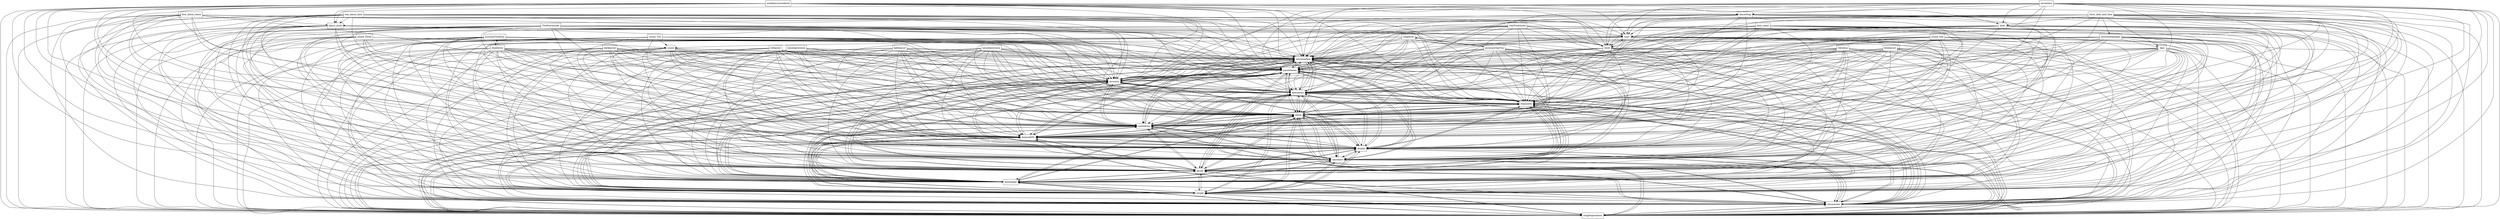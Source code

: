 digraph{
graph [rankdir=TB];
node [shape=box];
edge [arrowhead=normal];
0[label="darklayout",]
1[label="userinterface",]
2[label="OneTwohmode",]
3[label="parentheses",]
4[label="simpleoperations",]
5[label="time_zones",]
6[label="chronotools",]
7[label="sound_Three",]
8[label="stdlayout",]
9[label="sound_One",]
10[label="lightlayout",]
11[label="simple",]
12[label="four_alarm_times",]
13[label="accuracyTwoFour",]
14[label="date",]
15[label="time",]
16[label="textdisplay",]
17[label="minuteprecision",]
18[label="show_date_and_time",]
19[label="daysetting",]
20[label="layout",]
21[label="vibration",]
22[label="bluelayout",]
23[label="calculator",]
24[label="one_alarm_time",]
25[label="weekdaysorweekend",]
26[label="laps",]
27[label="clock",]
28[label="secondprecision",]
29[label="singlerow",]
30[label="sound_Two",]
31[label="display",]
32[label="alarm_clock",]
33[label="accuracyOneTwo",]
34[label="AndroidSPL",]
35[label="countdown",]
36[label="alarm",]
37[label="stopwatch",]
38[label="sound",]
39[label="TwoFourhmode",]
40[label="sevendays",]
41[label="showmultiplelaps",]
42[label="operations",]
43[label="accuracy",]
44[label="doublerow",]
0->1[label="",]
0->3[label="",]
0->4[label="",]
0->6[label="",]
0->11[label="",]
0->16[label="",]
0->20[label="",]
0->23[label="",]
0->31[label="",]
0->34[label="",]
0->35[label="",]
0->36[label="",]
0->37[label="",]
0->42[label="",]
0->43[label="",]
1->3[label="",]
1->4[label="",]
1->6[label="",]
1->11[label="",]
1->16[label="",]
1->20[label="",]
1->23[label="",]
1->31[label="",]
1->34[label="",]
1->35[label="",]
1->36[label="",]
1->37[label="",]
1->42[label="",]
1->43[label="",]
2->1[label="",]
2->3[label="",]
2->4[label="",]
2->6[label="",]
2->11[label="",]
2->15[label="",]
2->16[label="",]
2->20[label="",]
2->23[label="",]
2->27[label="",]
2->31[label="",]
2->34[label="",]
2->35[label="",]
2->36[label="",]
2->37[label="",]
2->42[label="",]
2->43[label="",]
3->1[label="",]
3->4[label="",]
3->6[label="",]
3->11[label="",]
3->16[label="",]
3->20[label="",]
3->23[label="",]
3->31[label="",]
3->34[label="",]
3->35[label="",]
3->36[label="",]
3->37[label="",]
3->42[label="",]
3->43[label="",]
4->1[label="",]
4->3[label="",]
4->6[label="",]
4->11[label="",]
4->16[label="",]
4->20[label="",]
4->23[label="",]
4->31[label="",]
4->34[label="",]
4->35[label="",]
4->36[label="",]
4->37[label="",]
4->42[label="",]
4->43[label="",]
5->1[label="",]
5->3[label="",]
5->4[label="",]
5->6[label="",]
5->11[label="",]
5->15[label="",]
5->16[label="",]
5->20[label="",]
5->23[label="",]
5->27[label="",]
5->31[label="",]
5->34[label="",]
5->35[label="",]
5->36[label="",]
5->37[label="",]
5->42[label="",]
5->43[label="",]
6->1[label="",]
6->3[label="",]
6->4[label="",]
6->11[label="",]
6->16[label="",]
6->20[label="",]
6->23[label="",]
6->31[label="",]
6->34[label="",]
6->35[label="",]
6->36[label="",]
6->37[label="",]
6->42[label="",]
6->43[label="",]
7->1[label="",]
7->3[label="",]
7->4[label="",]
7->6[label="",]
7->11[label="",]
7->16[label="",]
7->20[label="",]
7->23[label="",]
7->31[label="",]
7->34[label="",]
7->35[label="",]
7->36[label="",]
7->37[label="",]
7->38[label="",]
7->42[label="",]
7->43[label="",]
8->1[label="",]
8->3[label="",]
8->4[label="",]
8->6[label="",]
8->11[label="",]
8->16[label="",]
8->20[label="",]
8->23[label="",]
8->31[label="",]
8->34[label="",]
8->35[label="",]
8->36[label="",]
8->37[label="",]
8->42[label="",]
8->43[label="",]
9->1[label="",]
9->3[label="",]
9->4[label="",]
9->6[label="",]
9->11[label="",]
9->16[label="",]
9->20[label="",]
9->23[label="",]
9->31[label="",]
9->34[label="",]
9->35[label="",]
9->36[label="",]
9->37[label="",]
9->38[label="",]
9->42[label="",]
9->43[label="",]
10->1[label="",]
10->3[label="",]
10->4[label="",]
10->6[label="",]
10->11[label="",]
10->16[label="",]
10->20[label="",]
10->23[label="",]
10->31[label="",]
10->34[label="",]
10->35[label="",]
10->36[label="",]
10->37[label="",]
10->42[label="",]
10->43[label="",]
11->1[label="",]
11->3[label="",]
11->4[label="",]
11->6[label="",]
11->16[label="",]
11->20[label="",]
11->23[label="",]
11->31[label="",]
11->34[label="",]
11->35[label="",]
11->36[label="",]
11->37[label="",]
11->42[label="",]
11->43[label="",]
12->1[label="",]
12->3[label="",]
12->4[label="",]
12->6[label="",]
12->11[label="",]
12->15[label="",]
12->16[label="",]
12->20[label="",]
12->23[label="",]
12->27[label="",]
12->31[label="",]
12->32[label="",]
12->34[label="",]
12->35[label="",]
12->36[label="",]
12->37[label="",]
12->42[label="",]
12->43[label="",]
13->1[label="",]
13->3[label="",]
13->4[label="",]
13->6[label="",]
13->11[label="",]
13->16[label="",]
13->20[label="",]
13->23[label="",]
13->31[label="",]
13->34[label="",]
13->35[label="",]
13->36[label="",]
13->37[label="",]
13->42[label="",]
13->43[label="",]
13->44[label="",]
14->1[label="",]
14->3[label="",]
14->4[label="",]
14->6[label="",]
14->11[label="",]
14->15[label="",]
14->16[label="",]
14->20[label="",]
14->23[label="",]
14->27[label="",]
14->31[label="",]
14->34[label="",]
14->35[label="",]
14->36[label="",]
14->37[label="",]
14->42[label="",]
14->43[label="",]
15->1[label="",]
15->3[label="",]
15->4[label="",]
15->6[label="",]
15->11[label="",]
15->16[label="",]
15->20[label="",]
15->23[label="",]
15->27[label="",]
15->31[label="",]
15->34[label="",]
15->35[label="",]
15->36[label="",]
15->37[label="",]
15->42[label="",]
15->43[label="",]
16->1[label="",]
16->3[label="",]
16->4[label="",]
16->6[label="",]
16->11[label="",]
16->20[label="",]
16->23[label="",]
16->31[label="",]
16->34[label="",]
16->35[label="",]
16->36[label="",]
16->37[label="",]
16->42[label="",]
16->43[label="",]
17->1[label="",]
17->3[label="",]
17->4[label="",]
17->6[label="",]
17->11[label="",]
17->16[label="",]
17->20[label="",]
17->23[label="",]
17->31[label="",]
17->34[label="",]
17->35[label="",]
17->36[label="",]
17->37[label="",]
17->42[label="",]
17->43[label="",]
18->1[label="",]
18->3[label="",]
18->4[label="",]
18->6[label="",]
18->11[label="",]
18->14[label="",]
18->15[label="",]
18->16[label="",]
18->20[label="",]
18->23[label="",]
18->26[label="",]
18->27[label="",]
18->31[label="",]
18->34[label="",]
18->35[label="",]
18->36[label="",]
18->37[label="",]
18->41[label="",]
18->42[label="",]
18->43[label="",]
19->1[label="",]
19->3[label="",]
19->4[label="",]
19->6[label="",]
19->11[label="",]
19->14[label="",]
19->15[label="",]
19->16[label="",]
19->20[label="",]
19->23[label="",]
19->27[label="",]
19->31[label="",]
19->32[label="",]
19->34[label="",]
19->35[label="",]
19->36[label="",]
19->37[label="",]
19->42[label="",]
19->43[label="",]
20->1[label="",]
20->3[label="",]
20->4[label="",]
20->6[label="",]
20->11[label="",]
20->16[label="",]
20->23[label="",]
20->31[label="",]
20->34[label="",]
20->35[label="",]
20->36[label="",]
20->37[label="",]
20->42[label="",]
20->43[label="",]
21->1[label="",]
21->3[label="",]
21->4[label="",]
21->6[label="",]
21->11[label="",]
21->16[label="",]
21->20[label="",]
21->23[label="",]
21->31[label="",]
21->34[label="",]
21->35[label="",]
21->36[label="",]
21->37[label="",]
21->42[label="",]
21->43[label="",]
22->1[label="",]
22->3[label="",]
22->4[label="",]
22->6[label="",]
22->11[label="",]
22->16[label="",]
22->20[label="",]
22->23[label="",]
22->31[label="",]
22->34[label="",]
22->35[label="",]
22->36[label="",]
22->37[label="",]
22->42[label="",]
22->43[label="",]
23->1[label="",]
23->3[label="",]
23->4[label="",]
23->6[label="",]
23->11[label="",]
23->16[label="",]
23->20[label="",]
23->31[label="",]
23->34[label="",]
23->35[label="",]
23->36[label="",]
23->37[label="",]
23->42[label="",]
23->43[label="",]
24->1[label="",]
24->3[label="",]
24->4[label="",]
24->6[label="",]
24->11[label="",]
24->15[label="",]
24->16[label="",]
24->20[label="",]
24->23[label="",]
24->27[label="",]
24->31[label="",]
24->32[label="",]
24->34[label="",]
24->35[label="",]
24->36[label="",]
24->37[label="",]
24->42[label="",]
24->43[label="",]
25->1[label="",]
25->3[label="",]
25->4[label="",]
25->6[label="",]
25->11[label="",]
25->14[label="",]
25->15[label="",]
25->16[label="",]
25->19[label="",]
25->20[label="",]
25->23[label="",]
25->27[label="",]
25->31[label="",]
25->32[label="",]
25->34[label="",]
25->35[label="",]
25->36[label="",]
25->37[label="",]
25->42[label="",]
25->43[label="",]
26->1[label="",]
26->3[label="",]
26->4[label="",]
26->6[label="",]
26->11[label="",]
26->16[label="",]
26->20[label="",]
26->23[label="",]
26->31[label="",]
26->34[label="",]
26->35[label="",]
26->36[label="",]
26->37[label="",]
26->42[label="",]
26->43[label="",]
27->1[label="",]
27->3[label="",]
27->4[label="",]
27->6[label="",]
27->11[label="",]
27->15[label="",]
27->16[label="",]
27->20[label="",]
27->23[label="",]
27->31[label="",]
27->34[label="",]
27->35[label="",]
27->36[label="",]
27->37[label="",]
27->42[label="",]
27->43[label="",]
28->1[label="",]
28->3[label="",]
28->4[label="",]
28->6[label="",]
28->11[label="",]
28->16[label="",]
28->20[label="",]
28->23[label="",]
28->31[label="",]
28->34[label="",]
28->35[label="",]
28->36[label="",]
28->37[label="",]
28->42[label="",]
28->43[label="",]
29->1[label="",]
29->3[label="",]
29->4[label="",]
29->6[label="",]
29->11[label="",]
29->16[label="",]
29->20[label="",]
29->23[label="",]
29->31[label="",]
29->33[label="",]
29->34[label="",]
29->35[label="",]
29->36[label="",]
29->37[label="",]
29->42[label="",]
29->43[label="",]
30->1[label="",]
30->3[label="",]
30->4[label="",]
30->6[label="",]
30->11[label="",]
30->16[label="",]
30->20[label="",]
30->23[label="",]
30->31[label="",]
30->34[label="",]
30->35[label="",]
30->36[label="",]
30->37[label="",]
30->38[label="",]
30->42[label="",]
30->43[label="",]
31->1[label="",]
31->3[label="",]
31->4[label="",]
31->6[label="",]
31->11[label="",]
31->16[label="",]
31->20[label="",]
31->23[label="",]
31->34[label="",]
31->35[label="",]
31->36[label="",]
31->37[label="",]
31->42[label="",]
31->43[label="",]
32->1[label="",]
32->3[label="",]
32->4[label="",]
32->6[label="",]
32->11[label="",]
32->15[label="",]
32->16[label="",]
32->20[label="",]
32->23[label="",]
32->27[label="",]
32->31[label="",]
32->34[label="",]
32->35[label="",]
32->36[label="",]
32->37[label="",]
32->42[label="",]
32->43[label="",]
33->1[label="",]
33->3[label="",]
33->4[label="",]
33->6[label="",]
33->11[label="",]
33->16[label="",]
33->20[label="",]
33->23[label="",]
33->29[label="",]
33->31[label="",]
33->34[label="",]
33->35[label="",]
33->36[label="",]
33->37[label="",]
33->42[label="",]
33->43[label="",]
34->1[label="",]
34->3[label="",]
34->4[label="",]
34->6[label="",]
34->11[label="",]
34->16[label="",]
34->20[label="",]
34->23[label="",]
34->31[label="",]
34->35[label="",]
34->36[label="",]
34->37[label="",]
34->42[label="",]
34->43[label="",]
35->1[label="",]
35->3[label="",]
35->4[label="",]
35->6[label="",]
35->11[label="",]
35->16[label="",]
35->20[label="",]
35->23[label="",]
35->31[label="",]
35->34[label="",]
35->36[label="",]
35->37[label="",]
35->42[label="",]
35->43[label="",]
36->1[label="",]
36->3[label="",]
36->4[label="",]
36->6[label="",]
36->11[label="",]
36->16[label="",]
36->20[label="",]
36->23[label="",]
36->31[label="",]
36->34[label="",]
36->35[label="",]
36->37[label="",]
36->42[label="",]
36->43[label="",]
37->1[label="",]
37->3[label="",]
37->4[label="",]
37->6[label="",]
37->11[label="",]
37->16[label="",]
37->20[label="",]
37->23[label="",]
37->31[label="",]
37->34[label="",]
37->35[label="",]
37->36[label="",]
37->42[label="",]
37->43[label="",]
38->1[label="",]
38->3[label="",]
38->4[label="",]
38->6[label="",]
38->11[label="",]
38->16[label="",]
38->20[label="",]
38->23[label="",]
38->31[label="",]
38->34[label="",]
38->35[label="",]
38->36[label="",]
38->37[label="",]
38->42[label="",]
38->43[label="",]
39->1[label="",]
39->3[label="",]
39->4[label="",]
39->6[label="",]
39->11[label="",]
39->15[label="",]
39->16[label="",]
39->20[label="",]
39->23[label="",]
39->27[label="",]
39->31[label="",]
39->34[label="",]
39->35[label="",]
39->36[label="",]
39->37[label="",]
39->42[label="",]
39->43[label="",]
40->1[label="",]
40->3[label="",]
40->4[label="",]
40->6[label="",]
40->11[label="",]
40->14[label="",]
40->15[label="",]
40->16[label="",]
40->19[label="",]
40->20[label="",]
40->23[label="",]
40->27[label="",]
40->31[label="",]
40->32[label="",]
40->34[label="",]
40->35[label="",]
40->36[label="",]
40->37[label="",]
40->42[label="",]
40->43[label="",]
41->1[label="",]
41->3[label="",]
41->4[label="",]
41->6[label="",]
41->11[label="",]
41->16[label="",]
41->20[label="",]
41->23[label="",]
41->26[label="",]
41->31[label="",]
41->34[label="",]
41->35[label="",]
41->36[label="",]
41->37[label="",]
41->42[label="",]
41->43[label="",]
42->1[label="",]
42->3[label="",]
42->4[label="",]
42->6[label="",]
42->11[label="",]
42->16[label="",]
42->20[label="",]
42->23[label="",]
42->31[label="",]
42->34[label="",]
42->35[label="",]
42->36[label="",]
42->37[label="",]
42->43[label="",]
43->1[label="",]
43->3[label="",]
43->4[label="",]
43->6[label="",]
43->11[label="",]
43->16[label="",]
43->20[label="",]
43->23[label="",]
43->31[label="",]
43->34[label="",]
43->35[label="",]
43->36[label="",]
43->37[label="",]
43->42[label="",]
44->1[label="",]
44->3[label="",]
44->4[label="",]
44->6[label="",]
44->11[label="",]
44->13[label="",]
44->16[label="",]
44->20[label="",]
44->23[label="",]
44->31[label="",]
44->34[label="",]
44->35[label="",]
44->36[label="",]
44->37[label="",]
44->42[label="",]
44->43[label="",]
}
